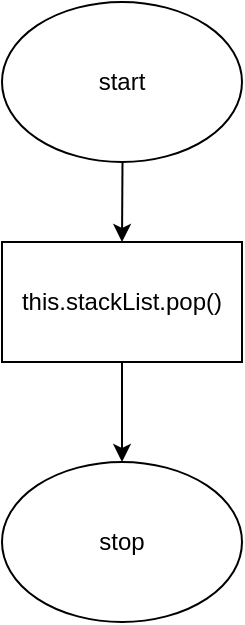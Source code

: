<mxfile>
    <diagram id="bOoBhr_qd0DwybbXjVNe" name="Page-1">
        <mxGraphModel dx="834" dy="711" grid="1" gridSize="10" guides="1" tooltips="1" connect="1" arrows="1" fold="1" page="1" pageScale="1" pageWidth="827" pageHeight="1169" math="0" shadow="0">
            <root>
                <mxCell id="0"/>
                <mxCell id="1" parent="0"/>
                <mxCell id="3" style="edgeStyle=none;html=1;" edge="1" parent="1" source="2" target="4">
                    <mxGeometry relative="1" as="geometry">
                        <mxPoint x="390" y="250" as="targetPoint"/>
                    </mxGeometry>
                </mxCell>
                <mxCell id="2" value="start" style="ellipse;whiteSpace=wrap;html=1;" vertex="1" parent="1">
                    <mxGeometry x="330" y="130" width="120" height="80" as="geometry"/>
                </mxCell>
                <mxCell id="5" style="edgeStyle=none;html=1;" edge="1" parent="1" source="4">
                    <mxGeometry relative="1" as="geometry">
                        <mxPoint x="390" y="360" as="targetPoint"/>
                    </mxGeometry>
                </mxCell>
                <mxCell id="4" value="this.stackList.pop()" style="rounded=0;whiteSpace=wrap;html=1;" vertex="1" parent="1">
                    <mxGeometry x="330" y="250" width="120" height="60" as="geometry"/>
                </mxCell>
                <mxCell id="6" value="stop" style="ellipse;whiteSpace=wrap;html=1;" vertex="1" parent="1">
                    <mxGeometry x="330" y="360" width="120" height="80" as="geometry"/>
                </mxCell>
            </root>
        </mxGraphModel>
    </diagram>
</mxfile>